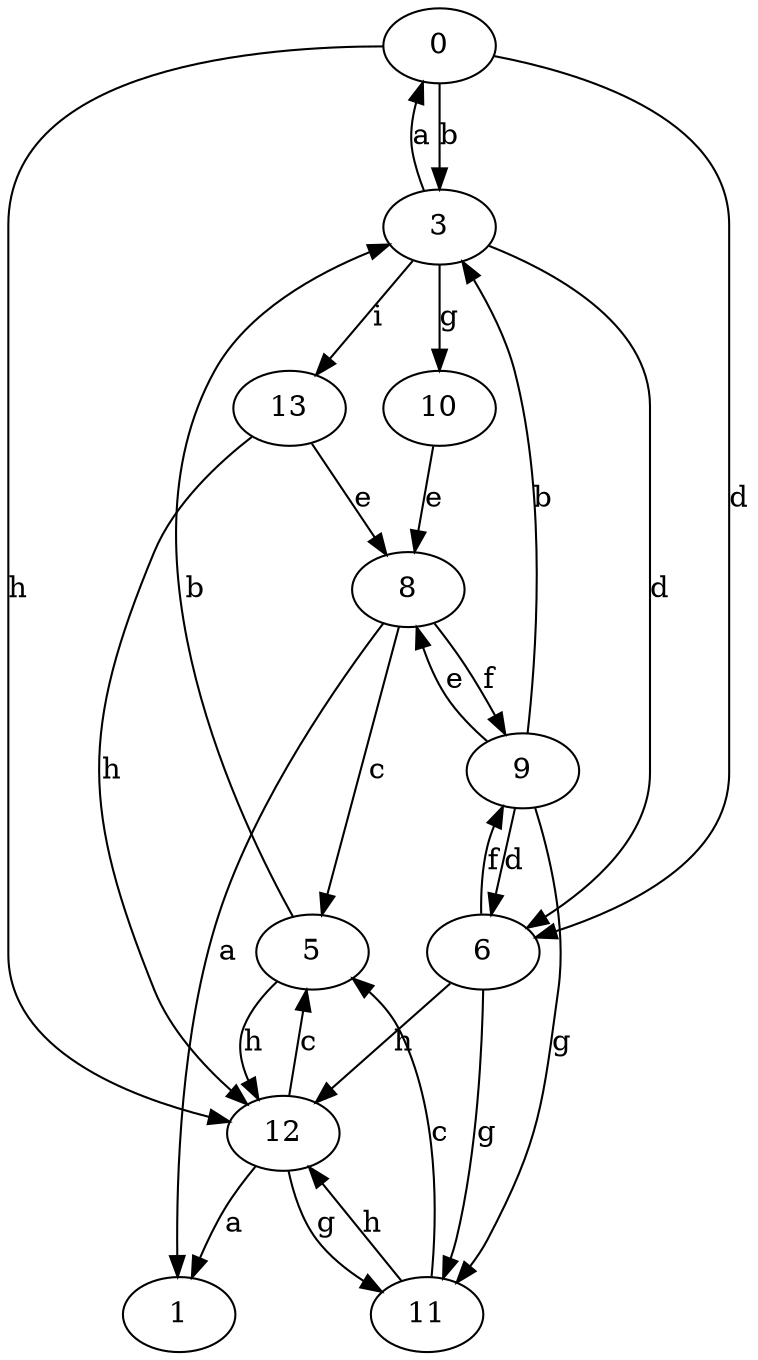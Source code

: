 strict digraph  {
0;
1;
3;
5;
6;
8;
9;
10;
11;
12;
13;
0 -> 3  [label=b];
0 -> 6  [label=d];
0 -> 12  [label=h];
3 -> 0  [label=a];
3 -> 6  [label=d];
3 -> 10  [label=g];
3 -> 13  [label=i];
5 -> 3  [label=b];
5 -> 12  [label=h];
6 -> 9  [label=f];
6 -> 11  [label=g];
6 -> 12  [label=h];
8 -> 1  [label=a];
8 -> 5  [label=c];
8 -> 9  [label=f];
9 -> 3  [label=b];
9 -> 6  [label=d];
9 -> 8  [label=e];
9 -> 11  [label=g];
10 -> 8  [label=e];
11 -> 5  [label=c];
11 -> 12  [label=h];
12 -> 1  [label=a];
12 -> 5  [label=c];
12 -> 11  [label=g];
13 -> 8  [label=e];
13 -> 12  [label=h];
}
